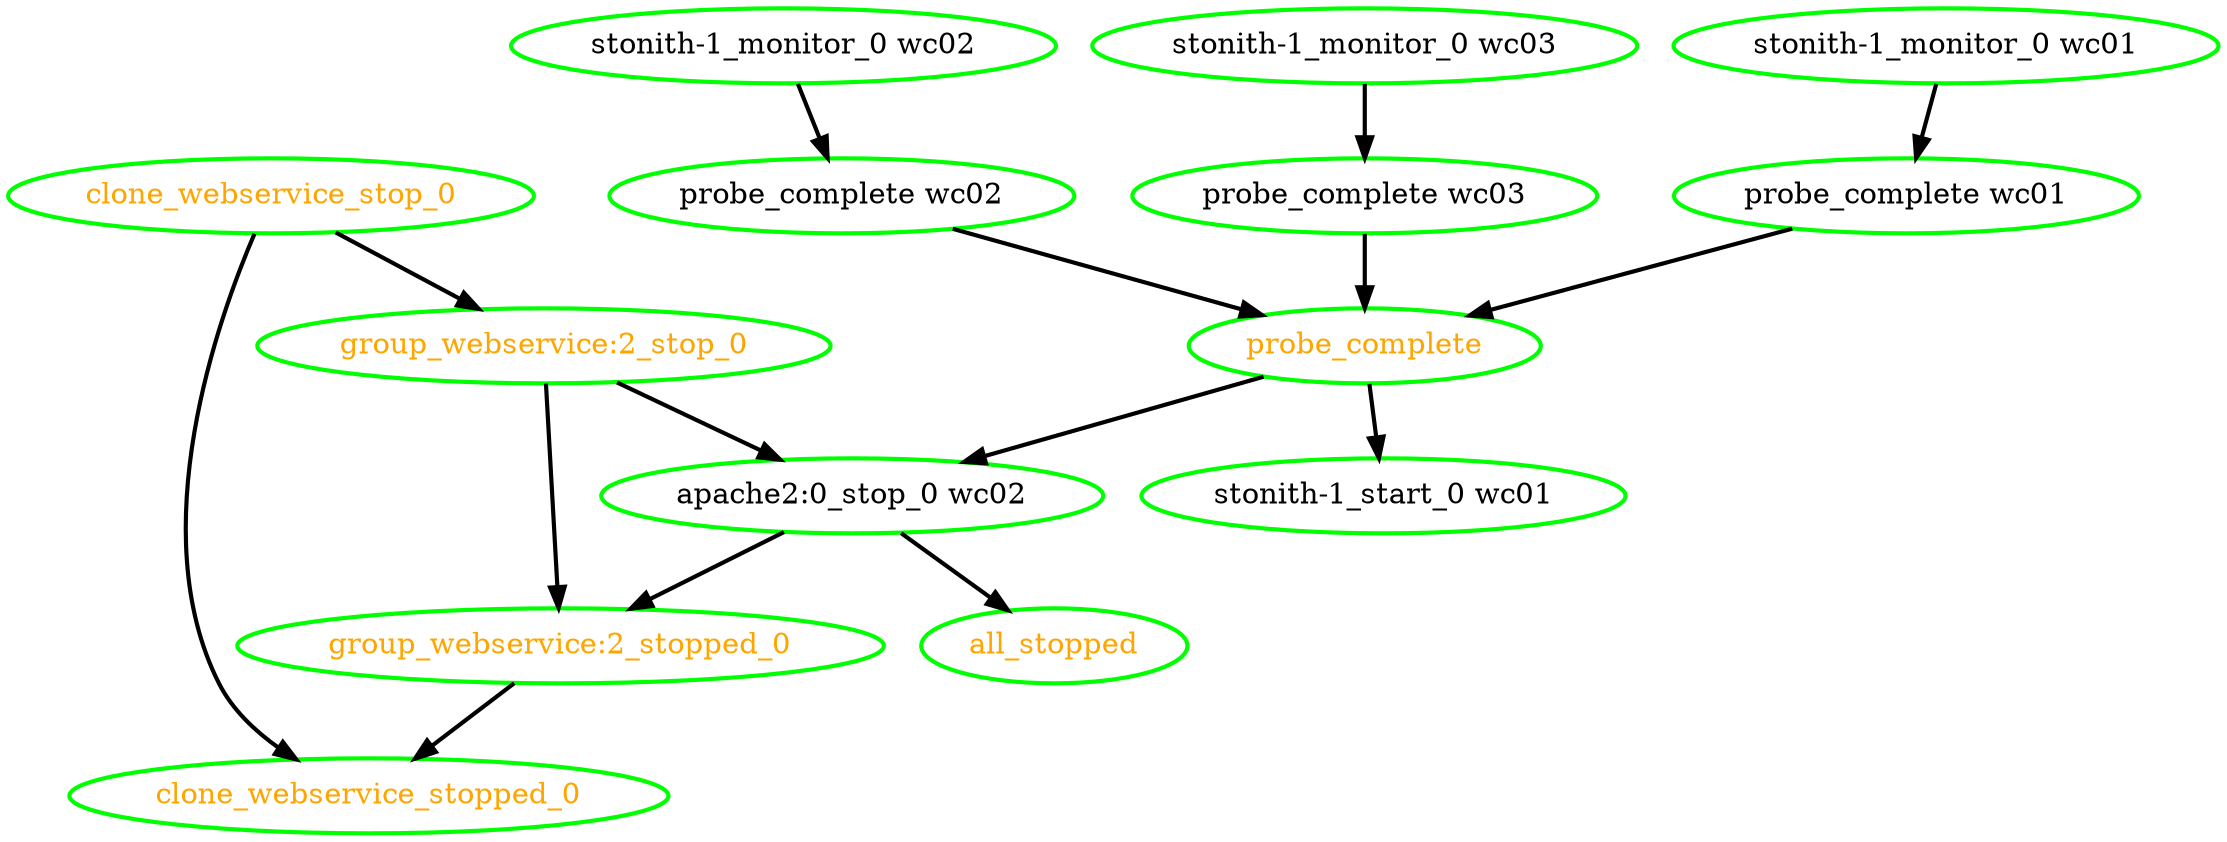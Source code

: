 digraph "g" {
"all_stopped" [ style=bold color="green" fontcolor="orange" ]
"apache2:0_stop_0 wc02" -> "all_stopped" [ style = bold]
"apache2:0_stop_0 wc02" -> "group_webservice:2_stopped_0" [ style = bold]
"apache2:0_stop_0 wc02" [ style=bold color="green" fontcolor="black"]
"clone_webservice_stop_0" -> "clone_webservice_stopped_0" [ style = bold]
"clone_webservice_stop_0" -> "group_webservice:2_stop_0" [ style = bold]
"clone_webservice_stop_0" [ style=bold color="green" fontcolor="orange" ]
"clone_webservice_stopped_0" [ style=bold color="green" fontcolor="orange" ]
"group_webservice:2_stop_0" -> "apache2:0_stop_0 wc02" [ style = bold]
"group_webservice:2_stop_0" -> "group_webservice:2_stopped_0" [ style = bold]
"group_webservice:2_stop_0" [ style=bold color="green" fontcolor="orange" ]
"group_webservice:2_stopped_0" -> "clone_webservice_stopped_0" [ style = bold]
"group_webservice:2_stopped_0" [ style=bold color="green" fontcolor="orange" ]
"probe_complete wc01" -> "probe_complete" [ style = bold]
"probe_complete wc01" [ style=bold color="green" fontcolor="black" ]
"probe_complete wc02" -> "probe_complete" [ style = bold]
"probe_complete wc02" [ style=bold color="green" fontcolor="black" ]
"probe_complete wc03" -> "probe_complete" [ style = bold]
"probe_complete wc03" [ style=bold color="green" fontcolor="black" ]
"probe_complete" -> "apache2:0_stop_0 wc02" [ style = bold]
"probe_complete" -> "stonith-1_start_0 wc01" [ style = bold]
"probe_complete" [ style=bold color="green" fontcolor="orange" ]
"stonith-1_monitor_0 wc01" -> "probe_complete wc01" [ style = bold]
"stonith-1_monitor_0 wc01" [ style=bold color="green" fontcolor="black" ]
"stonith-1_monitor_0 wc02" -> "probe_complete wc02" [ style = bold]
"stonith-1_monitor_0 wc02" [ style=bold color="green" fontcolor="black" ]
"stonith-1_monitor_0 wc03" -> "probe_complete wc03" [ style = bold]
"stonith-1_monitor_0 wc03" [ style=bold color="green" fontcolor="black" ]
"stonith-1_start_0 wc01" [ style=bold color="green" fontcolor="black" ]
}
